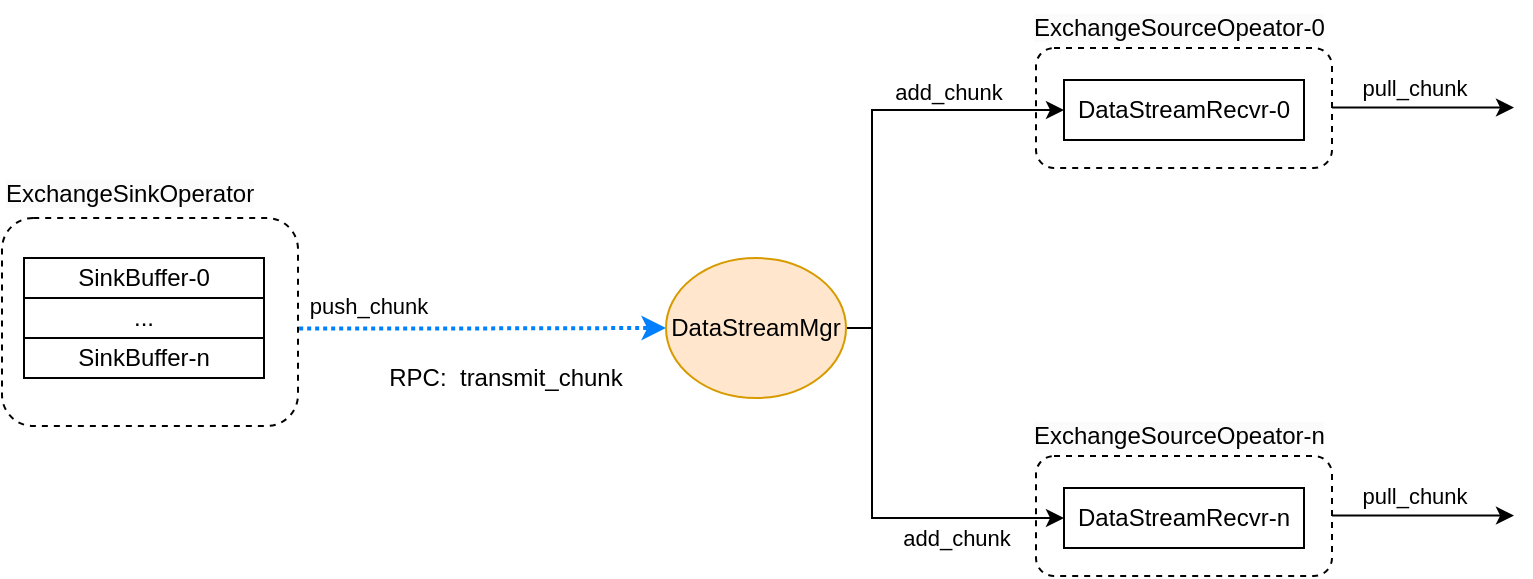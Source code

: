 <mxfile version="21.6.8" type="device">
  <diagram name="第 1 页" id="Ku_IuMZ0PeimsY--ayap">
    <mxGraphModel dx="1004" dy="682" grid="1" gridSize="10" guides="1" tooltips="1" connect="1" arrows="1" fold="1" page="1" pageScale="1" pageWidth="827" pageHeight="1169" math="0" shadow="0">
      <root>
        <mxCell id="0" />
        <mxCell id="1" parent="0" />
        <mxCell id="1As-dWbQkvGaxabLKTi2-4" style="edgeStyle=orthogonalEdgeStyle;rounded=0;orthogonalLoop=1;jettySize=auto;html=1;exitX=1.004;exitY=0.531;exitDx=0;exitDy=0;dashed=1;exitPerimeter=0;strokeColor=#007FFF;strokeWidth=2;dashPattern=1 1;" edge="1" parent="1" source="1As-dWbQkvGaxabLKTi2-51" target="1As-dWbQkvGaxabLKTi2-3">
          <mxGeometry relative="1" as="geometry">
            <mxPoint x="144.0" y="370" as="sourcePoint" />
          </mxGeometry>
        </mxCell>
        <mxCell id="1As-dWbQkvGaxabLKTi2-28" value="push_chunk" style="edgeLabel;html=1;align=center;verticalAlign=middle;resizable=0;points=[];" vertex="1" connectable="0" parent="1As-dWbQkvGaxabLKTi2-4">
          <mxGeometry x="-0.847" y="1" relative="1" as="geometry">
            <mxPoint x="20" y="-10" as="offset" />
          </mxGeometry>
        </mxCell>
        <mxCell id="1As-dWbQkvGaxabLKTi2-39" style="edgeStyle=orthogonalEdgeStyle;rounded=0;orthogonalLoop=1;jettySize=auto;html=1;exitX=1;exitY=0.5;exitDx=0;exitDy=0;entryX=0;entryY=0.5;entryDx=0;entryDy=0;" edge="1" parent="1" source="1As-dWbQkvGaxabLKTi2-3" target="1As-dWbQkvGaxabLKTi2-30">
          <mxGeometry relative="1" as="geometry">
            <Array as="points">
              <mxPoint x="440" y="370" />
              <mxPoint x="440" y="261" />
            </Array>
          </mxGeometry>
        </mxCell>
        <mxCell id="1As-dWbQkvGaxabLKTi2-41" value="add_chunk" style="edgeLabel;html=1;align=center;verticalAlign=middle;resizable=0;points=[];" vertex="1" connectable="0" parent="1As-dWbQkvGaxabLKTi2-39">
          <mxGeometry x="0.468" y="-2" relative="1" as="geometry">
            <mxPoint y="-11" as="offset" />
          </mxGeometry>
        </mxCell>
        <mxCell id="1As-dWbQkvGaxabLKTi2-40" style="edgeStyle=orthogonalEdgeStyle;rounded=0;orthogonalLoop=1;jettySize=auto;html=1;exitX=1;exitY=0.5;exitDx=0;exitDy=0;entryX=0;entryY=0.5;entryDx=0;entryDy=0;" edge="1" parent="1" source="1As-dWbQkvGaxabLKTi2-3" target="1As-dWbQkvGaxabLKTi2-37">
          <mxGeometry relative="1" as="geometry">
            <Array as="points">
              <mxPoint x="440" y="370" />
              <mxPoint x="440" y="465" />
            </Array>
          </mxGeometry>
        </mxCell>
        <mxCell id="1As-dWbQkvGaxabLKTi2-47" value="add_chunk" style="edgeLabel;html=1;align=center;verticalAlign=middle;resizable=0;points=[];" vertex="1" connectable="0" parent="1As-dWbQkvGaxabLKTi2-40">
          <mxGeometry x="0.322" relative="1" as="geometry">
            <mxPoint x="15" y="10" as="offset" />
          </mxGeometry>
        </mxCell>
        <mxCell id="1As-dWbQkvGaxabLKTi2-3" value="DataStreamMgr" style="ellipse;whiteSpace=wrap;html=1;fillColor=#ffe6cc;strokeColor=#d79b00;" vertex="1" parent="1">
          <mxGeometry x="337" y="335" width="90" height="70" as="geometry" />
        </mxCell>
        <mxCell id="1As-dWbQkvGaxabLKTi2-8" value="RPC:&amp;nbsp; transmit_chunk" style="text;html=1;strokeColor=none;fillColor=none;align=center;verticalAlign=middle;whiteSpace=wrap;rounded=0;" vertex="1" parent="1">
          <mxGeometry x="177" y="385" width="160" height="20" as="geometry" />
        </mxCell>
        <mxCell id="1As-dWbQkvGaxabLKTi2-21" style="edgeStyle=orthogonalEdgeStyle;rounded=0;orthogonalLoop=1;jettySize=auto;html=1;exitX=1;exitY=0.5;exitDx=0;exitDy=0;" edge="1" parent="1">
          <mxGeometry relative="1" as="geometry">
            <mxPoint x="761" y="259.8" as="targetPoint" />
            <mxPoint x="670" y="259.8" as="sourcePoint" />
          </mxGeometry>
        </mxCell>
        <mxCell id="1As-dWbQkvGaxabLKTi2-23" value="pull_chunk" style="edgeLabel;html=1;align=center;verticalAlign=middle;resizable=0;points=[];" vertex="1" connectable="0" parent="1As-dWbQkvGaxabLKTi2-21">
          <mxGeometry x="-0.102" y="-1" relative="1" as="geometry">
            <mxPoint y="-11" as="offset" />
          </mxGeometry>
        </mxCell>
        <mxCell id="1As-dWbQkvGaxabLKTi2-29" value="" style="rounded=1;whiteSpace=wrap;html=1;fillColor=none;dashed=1;" vertex="1" parent="1">
          <mxGeometry x="522" y="230" width="148" height="60" as="geometry" />
        </mxCell>
        <mxCell id="1As-dWbQkvGaxabLKTi2-30" value="DataStreamRecvr-0" style="rounded=0;whiteSpace=wrap;html=1;" vertex="1" parent="1">
          <mxGeometry x="536" y="246" width="120" height="30" as="geometry" />
        </mxCell>
        <mxCell id="1As-dWbQkvGaxabLKTi2-31" value="&lt;span style=&quot;color: rgb(0, 0, 0); font-family: Helvetica; font-size: 12px; font-style: normal; font-variant-ligatures: normal; font-variant-caps: normal; font-weight: 400; letter-spacing: normal; orphans: 2; text-align: center; text-indent: 0px; text-transform: none; widows: 2; word-spacing: 0px; -webkit-text-stroke-width: 0px; background-color: rgb(251, 251, 251); text-decoration-thickness: initial; text-decoration-style: initial; text-decoration-color: initial; float: none; display: inline !important;&quot;&gt;ExchangeSourceOpeator-0&lt;/span&gt;" style="text;whiteSpace=wrap;html=1;" vertex="1" parent="1">
          <mxGeometry x="519" y="206" width="170" height="20" as="geometry" />
        </mxCell>
        <mxCell id="1As-dWbQkvGaxabLKTi2-34" style="edgeStyle=orthogonalEdgeStyle;rounded=0;orthogonalLoop=1;jettySize=auto;html=1;exitX=1;exitY=0.5;exitDx=0;exitDy=0;" edge="1" parent="1">
          <mxGeometry relative="1" as="geometry">
            <mxPoint x="761" y="463.8" as="targetPoint" />
            <mxPoint x="670" y="463.8" as="sourcePoint" />
          </mxGeometry>
        </mxCell>
        <mxCell id="1As-dWbQkvGaxabLKTi2-35" value="pull_chunk" style="edgeLabel;html=1;align=center;verticalAlign=middle;resizable=0;points=[];" vertex="1" connectable="0" parent="1As-dWbQkvGaxabLKTi2-34">
          <mxGeometry x="-0.102" y="-1" relative="1" as="geometry">
            <mxPoint y="-11" as="offset" />
          </mxGeometry>
        </mxCell>
        <mxCell id="1As-dWbQkvGaxabLKTi2-36" value="" style="rounded=1;whiteSpace=wrap;html=1;fillColor=none;dashed=1;" vertex="1" parent="1">
          <mxGeometry x="522" y="434" width="148" height="60" as="geometry" />
        </mxCell>
        <mxCell id="1As-dWbQkvGaxabLKTi2-37" value="DataStreamRecvr-n" style="rounded=0;whiteSpace=wrap;html=1;" vertex="1" parent="1">
          <mxGeometry x="536" y="450" width="120" height="30" as="geometry" />
        </mxCell>
        <mxCell id="1As-dWbQkvGaxabLKTi2-38" value="&lt;span style=&quot;color: rgb(0, 0, 0); font-family: Helvetica; font-size: 12px; font-style: normal; font-variant-ligatures: normal; font-variant-caps: normal; font-weight: 400; letter-spacing: normal; orphans: 2; text-align: center; text-indent: 0px; text-transform: none; widows: 2; word-spacing: 0px; -webkit-text-stroke-width: 0px; background-color: rgb(251, 251, 251); text-decoration-thickness: initial; text-decoration-style: initial; text-decoration-color: initial; float: none; display: inline !important;&quot;&gt;ExchangeSourceOpeator-n&lt;/span&gt;" style="text;whiteSpace=wrap;html=1;" vertex="1" parent="1">
          <mxGeometry x="519" y="410" width="170" height="20" as="geometry" />
        </mxCell>
        <mxCell id="1As-dWbQkvGaxabLKTi2-50" value="SinkBuffer-0" style="rounded=0;whiteSpace=wrap;html=1;" vertex="1" parent="1">
          <mxGeometry x="16" y="335" width="120" height="20" as="geometry" />
        </mxCell>
        <mxCell id="1As-dWbQkvGaxabLKTi2-51" value="" style="rounded=1;whiteSpace=wrap;html=1;fillColor=none;dashed=1;" vertex="1" parent="1">
          <mxGeometry x="5" y="315" width="148" height="104" as="geometry" />
        </mxCell>
        <mxCell id="1As-dWbQkvGaxabLKTi2-52" value="&lt;span style=&quot;color: rgb(0, 0, 0); font-family: Helvetica; font-size: 12px; font-style: normal; font-variant-ligatures: normal; font-variant-caps: normal; font-weight: 400; letter-spacing: normal; orphans: 2; text-align: center; text-indent: 0px; text-transform: none; widows: 2; word-spacing: 0px; -webkit-text-stroke-width: 0px; background-color: rgb(251, 251, 251); text-decoration-thickness: initial; text-decoration-style: initial; text-decoration-color: initial; float: none; display: inline !important;&quot;&gt;ExchangeSinkOperator&lt;/span&gt;" style="text;whiteSpace=wrap;html=1;" vertex="1" parent="1">
          <mxGeometry x="5" y="289" width="160" height="20" as="geometry" />
        </mxCell>
        <mxCell id="1As-dWbQkvGaxabLKTi2-53" value="..." style="rounded=0;whiteSpace=wrap;html=1;" vertex="1" parent="1">
          <mxGeometry x="16" y="355" width="120" height="20" as="geometry" />
        </mxCell>
        <mxCell id="1As-dWbQkvGaxabLKTi2-54" value="SinkBuffer-n" style="rounded=0;whiteSpace=wrap;html=1;" vertex="1" parent="1">
          <mxGeometry x="16" y="375" width="120" height="20" as="geometry" />
        </mxCell>
      </root>
    </mxGraphModel>
  </diagram>
</mxfile>
